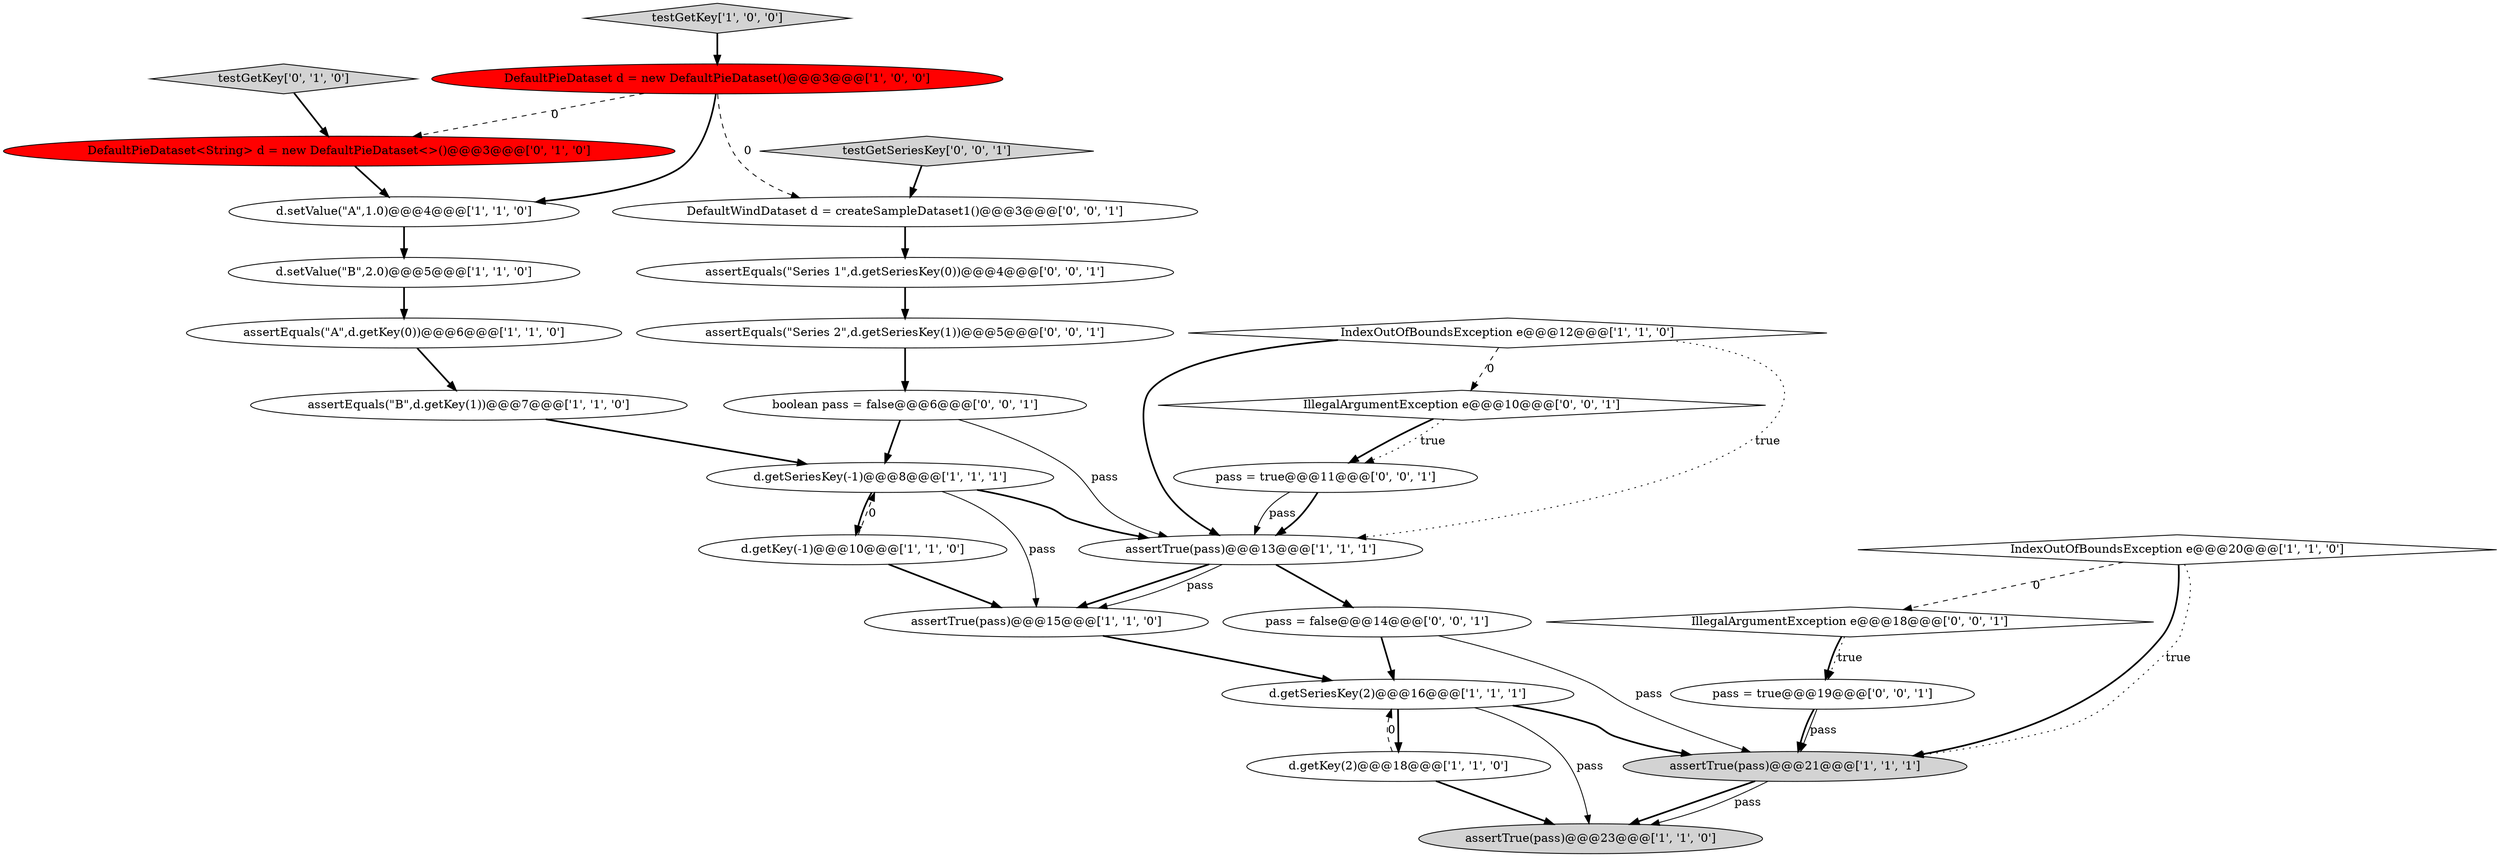 digraph {
10 [style = filled, label = "d.getSeriesKey(-1)@@@8@@@['1', '1', '1']", fillcolor = white, shape = ellipse image = "AAA0AAABBB1BBB"];
0 [style = filled, label = "d.getSeriesKey(2)@@@16@@@['1', '1', '1']", fillcolor = white, shape = ellipse image = "AAA0AAABBB1BBB"];
22 [style = filled, label = "testGetSeriesKey['0', '0', '1']", fillcolor = lightgray, shape = diamond image = "AAA0AAABBB3BBB"];
8 [style = filled, label = "IndexOutOfBoundsException e@@@12@@@['1', '1', '0']", fillcolor = white, shape = diamond image = "AAA0AAABBB1BBB"];
12 [style = filled, label = "d.setValue(\"B\",2.0)@@@5@@@['1', '1', '0']", fillcolor = white, shape = ellipse image = "AAA0AAABBB1BBB"];
15 [style = filled, label = "assertTrue(pass)@@@23@@@['1', '1', '0']", fillcolor = lightgray, shape = ellipse image = "AAA0AAABBB1BBB"];
21 [style = filled, label = "IllegalArgumentException e@@@18@@@['0', '0', '1']", fillcolor = white, shape = diamond image = "AAA0AAABBB3BBB"];
23 [style = filled, label = "pass = false@@@14@@@['0', '0', '1']", fillcolor = white, shape = ellipse image = "AAA0AAABBB3BBB"];
3 [style = filled, label = "IndexOutOfBoundsException e@@@20@@@['1', '1', '0']", fillcolor = white, shape = diamond image = "AAA0AAABBB1BBB"];
13 [style = filled, label = "d.getKey(-1)@@@10@@@['1', '1', '0']", fillcolor = white, shape = ellipse image = "AAA0AAABBB1BBB"];
17 [style = filled, label = "DefaultPieDataset<String> d = new DefaultPieDataset<>()@@@3@@@['0', '1', '0']", fillcolor = red, shape = ellipse image = "AAA1AAABBB2BBB"];
14 [style = filled, label = "assertEquals(\"B\",d.getKey(1))@@@7@@@['1', '1', '0']", fillcolor = white, shape = ellipse image = "AAA0AAABBB1BBB"];
2 [style = filled, label = "assertTrue(pass)@@@15@@@['1', '1', '0']", fillcolor = white, shape = ellipse image = "AAA0AAABBB1BBB"];
7 [style = filled, label = "testGetKey['1', '0', '0']", fillcolor = lightgray, shape = diamond image = "AAA0AAABBB1BBB"];
20 [style = filled, label = "boolean pass = false@@@6@@@['0', '0', '1']", fillcolor = white, shape = ellipse image = "AAA0AAABBB3BBB"];
5 [style = filled, label = "assertTrue(pass)@@@13@@@['1', '1', '1']", fillcolor = white, shape = ellipse image = "AAA0AAABBB1BBB"];
11 [style = filled, label = "d.getKey(2)@@@18@@@['1', '1', '0']", fillcolor = white, shape = ellipse image = "AAA0AAABBB1BBB"];
27 [style = filled, label = "assertEquals(\"Series 2\",d.getSeriesKey(1))@@@5@@@['0', '0', '1']", fillcolor = white, shape = ellipse image = "AAA0AAABBB3BBB"];
6 [style = filled, label = "DefaultPieDataset d = new DefaultPieDataset()@@@3@@@['1', '0', '0']", fillcolor = red, shape = ellipse image = "AAA1AAABBB1BBB"];
1 [style = filled, label = "assertTrue(pass)@@@21@@@['1', '1', '1']", fillcolor = lightgray, shape = ellipse image = "AAA0AAABBB1BBB"];
18 [style = filled, label = "DefaultWindDataset d = createSampleDataset1()@@@3@@@['0', '0', '1']", fillcolor = white, shape = ellipse image = "AAA0AAABBB3BBB"];
4 [style = filled, label = "assertEquals(\"A\",d.getKey(0))@@@6@@@['1', '1', '0']", fillcolor = white, shape = ellipse image = "AAA0AAABBB1BBB"];
26 [style = filled, label = "pass = true@@@19@@@['0', '0', '1']", fillcolor = white, shape = ellipse image = "AAA0AAABBB3BBB"];
25 [style = filled, label = "pass = true@@@11@@@['0', '0', '1']", fillcolor = white, shape = ellipse image = "AAA0AAABBB3BBB"];
9 [style = filled, label = "d.setValue(\"A\",1.0)@@@4@@@['1', '1', '0']", fillcolor = white, shape = ellipse image = "AAA0AAABBB1BBB"];
16 [style = filled, label = "testGetKey['0', '1', '0']", fillcolor = lightgray, shape = diamond image = "AAA0AAABBB2BBB"];
24 [style = filled, label = "assertEquals(\"Series 1\",d.getSeriesKey(0))@@@4@@@['0', '0', '1']", fillcolor = white, shape = ellipse image = "AAA0AAABBB3BBB"];
19 [style = filled, label = "IllegalArgumentException e@@@10@@@['0', '0', '1']", fillcolor = white, shape = diamond image = "AAA0AAABBB3BBB"];
8->19 [style = dashed, label="0"];
4->14 [style = bold, label=""];
18->24 [style = bold, label=""];
19->25 [style = dotted, label="true"];
20->5 [style = solid, label="pass"];
3->1 [style = bold, label=""];
5->23 [style = bold, label=""];
3->21 [style = dashed, label="0"];
26->1 [style = solid, label="pass"];
1->15 [style = bold, label=""];
17->9 [style = bold, label=""];
26->1 [style = bold, label=""];
0->15 [style = solid, label="pass"];
14->10 [style = bold, label=""];
0->11 [style = bold, label=""];
13->10 [style = dashed, label="0"];
6->17 [style = dashed, label="0"];
10->2 [style = solid, label="pass"];
25->5 [style = solid, label="pass"];
16->17 [style = bold, label=""];
23->1 [style = solid, label="pass"];
23->0 [style = bold, label=""];
11->0 [style = dashed, label="0"];
11->15 [style = bold, label=""];
19->25 [style = bold, label=""];
20->10 [style = bold, label=""];
6->18 [style = dashed, label="0"];
21->26 [style = bold, label=""];
5->2 [style = bold, label=""];
2->0 [style = bold, label=""];
22->18 [style = bold, label=""];
10->5 [style = bold, label=""];
8->5 [style = bold, label=""];
12->4 [style = bold, label=""];
10->13 [style = bold, label=""];
8->5 [style = dotted, label="true"];
21->26 [style = dotted, label="true"];
0->1 [style = bold, label=""];
7->6 [style = bold, label=""];
5->2 [style = solid, label="pass"];
1->15 [style = solid, label="pass"];
25->5 [style = bold, label=""];
9->12 [style = bold, label=""];
6->9 [style = bold, label=""];
27->20 [style = bold, label=""];
24->27 [style = bold, label=""];
3->1 [style = dotted, label="true"];
13->2 [style = bold, label=""];
}
